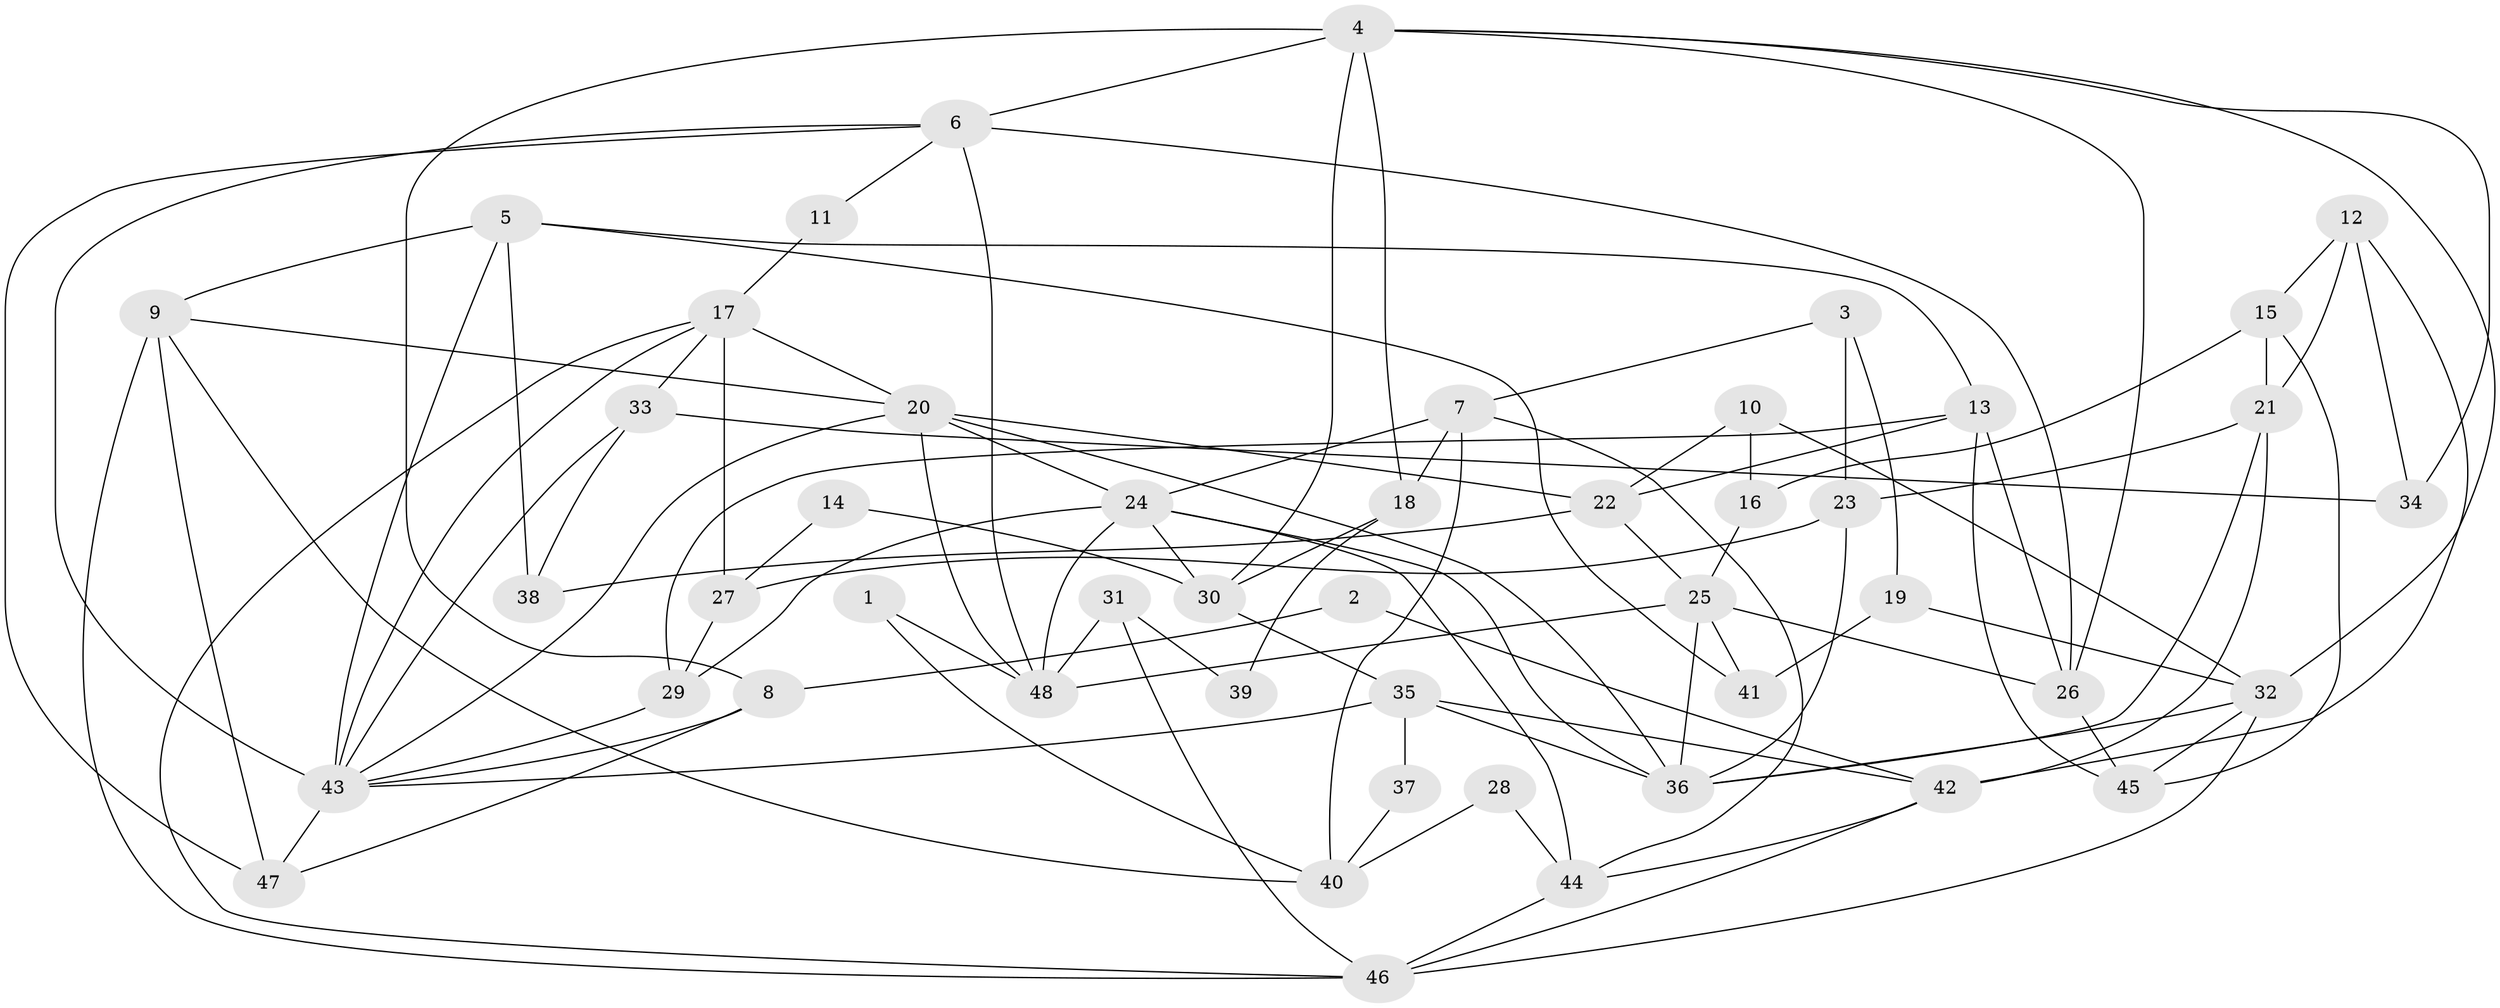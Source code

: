 // original degree distribution, {4: 0.2647058823529412, 6: 0.11764705882352941, 2: 0.11764705882352941, 3: 0.27941176470588236, 5: 0.19117647058823528, 7: 0.029411764705882353}
// Generated by graph-tools (version 1.1) at 2025/37/03/04/25 23:37:02]
// undirected, 48 vertices, 106 edges
graph export_dot {
  node [color=gray90,style=filled];
  1;
  2;
  3;
  4;
  5;
  6;
  7;
  8;
  9;
  10;
  11;
  12;
  13;
  14;
  15;
  16;
  17;
  18;
  19;
  20;
  21;
  22;
  23;
  24;
  25;
  26;
  27;
  28;
  29;
  30;
  31;
  32;
  33;
  34;
  35;
  36;
  37;
  38;
  39;
  40;
  41;
  42;
  43;
  44;
  45;
  46;
  47;
  48;
  1 -- 40 [weight=1.0];
  1 -- 48 [weight=1.0];
  2 -- 8 [weight=1.0];
  2 -- 42 [weight=1.0];
  3 -- 7 [weight=1.0];
  3 -- 19 [weight=1.0];
  3 -- 23 [weight=1.0];
  4 -- 6 [weight=1.0];
  4 -- 8 [weight=1.0];
  4 -- 18 [weight=1.0];
  4 -- 26 [weight=1.0];
  4 -- 30 [weight=2.0];
  4 -- 32 [weight=1.0];
  4 -- 34 [weight=1.0];
  5 -- 9 [weight=1.0];
  5 -- 13 [weight=1.0];
  5 -- 38 [weight=1.0];
  5 -- 41 [weight=1.0];
  5 -- 43 [weight=1.0];
  6 -- 11 [weight=1.0];
  6 -- 26 [weight=1.0];
  6 -- 43 [weight=1.0];
  6 -- 47 [weight=1.0];
  6 -- 48 [weight=1.0];
  7 -- 18 [weight=1.0];
  7 -- 24 [weight=1.0];
  7 -- 40 [weight=2.0];
  7 -- 44 [weight=1.0];
  8 -- 43 [weight=1.0];
  8 -- 47 [weight=1.0];
  9 -- 20 [weight=1.0];
  9 -- 40 [weight=2.0];
  9 -- 46 [weight=1.0];
  9 -- 47 [weight=1.0];
  10 -- 16 [weight=1.0];
  10 -- 22 [weight=1.0];
  10 -- 32 [weight=1.0];
  11 -- 17 [weight=1.0];
  12 -- 15 [weight=1.0];
  12 -- 21 [weight=1.0];
  12 -- 34 [weight=1.0];
  12 -- 42 [weight=1.0];
  13 -- 22 [weight=1.0];
  13 -- 26 [weight=1.0];
  13 -- 29 [weight=1.0];
  13 -- 45 [weight=1.0];
  14 -- 27 [weight=1.0];
  14 -- 30 [weight=1.0];
  15 -- 16 [weight=1.0];
  15 -- 21 [weight=1.0];
  15 -- 45 [weight=1.0];
  16 -- 25 [weight=1.0];
  17 -- 20 [weight=1.0];
  17 -- 27 [weight=2.0];
  17 -- 33 [weight=1.0];
  17 -- 43 [weight=1.0];
  17 -- 46 [weight=1.0];
  18 -- 30 [weight=1.0];
  18 -- 39 [weight=1.0];
  19 -- 32 [weight=1.0];
  19 -- 41 [weight=2.0];
  20 -- 22 [weight=1.0];
  20 -- 24 [weight=1.0];
  20 -- 36 [weight=1.0];
  20 -- 43 [weight=1.0];
  20 -- 48 [weight=1.0];
  21 -- 23 [weight=1.0];
  21 -- 36 [weight=1.0];
  21 -- 42 [weight=1.0];
  22 -- 25 [weight=1.0];
  22 -- 38 [weight=1.0];
  23 -- 27 [weight=1.0];
  23 -- 36 [weight=1.0];
  24 -- 29 [weight=1.0];
  24 -- 30 [weight=1.0];
  24 -- 36 [weight=1.0];
  24 -- 44 [weight=1.0];
  24 -- 48 [weight=2.0];
  25 -- 26 [weight=1.0];
  25 -- 36 [weight=1.0];
  25 -- 41 [weight=1.0];
  25 -- 48 [weight=1.0];
  26 -- 45 [weight=1.0];
  27 -- 29 [weight=1.0];
  28 -- 40 [weight=1.0];
  28 -- 44 [weight=1.0];
  29 -- 43 [weight=1.0];
  30 -- 35 [weight=1.0];
  31 -- 39 [weight=1.0];
  31 -- 46 [weight=1.0];
  31 -- 48 [weight=1.0];
  32 -- 36 [weight=1.0];
  32 -- 45 [weight=1.0];
  32 -- 46 [weight=1.0];
  33 -- 34 [weight=1.0];
  33 -- 38 [weight=1.0];
  33 -- 43 [weight=1.0];
  35 -- 36 [weight=1.0];
  35 -- 37 [weight=1.0];
  35 -- 42 [weight=1.0];
  35 -- 43 [weight=1.0];
  37 -- 40 [weight=1.0];
  42 -- 44 [weight=1.0];
  42 -- 46 [weight=1.0];
  43 -- 47 [weight=1.0];
  44 -- 46 [weight=1.0];
}
